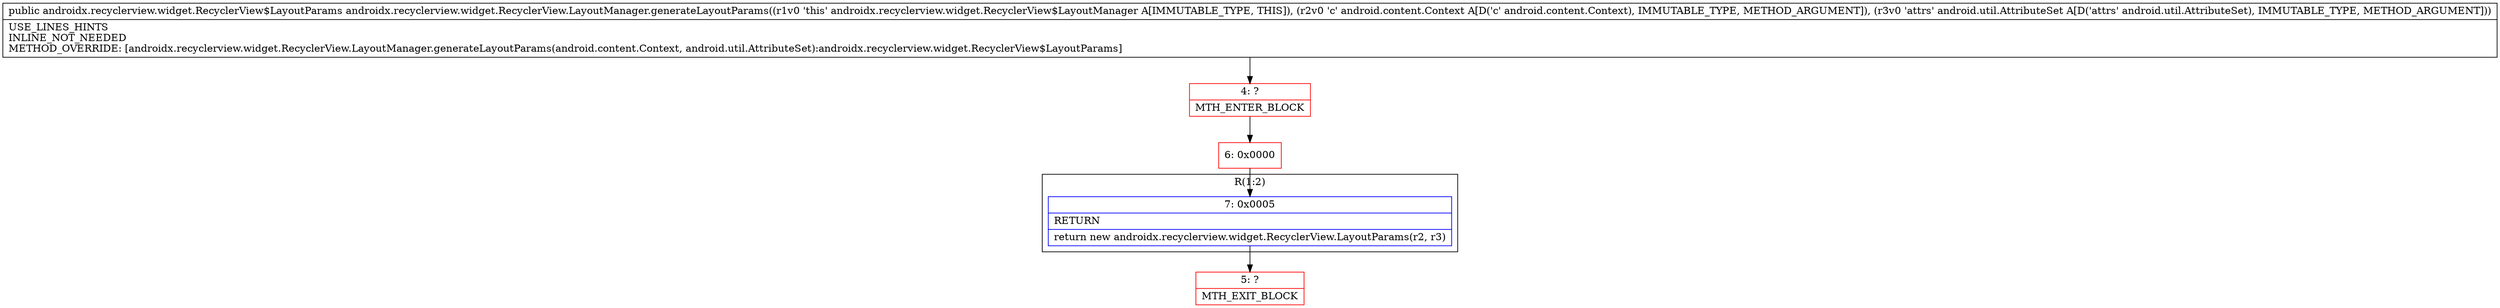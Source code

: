 digraph "CFG forandroidx.recyclerview.widget.RecyclerView.LayoutManager.generateLayoutParams(Landroid\/content\/Context;Landroid\/util\/AttributeSet;)Landroidx\/recyclerview\/widget\/RecyclerView$LayoutParams;" {
subgraph cluster_Region_1798033573 {
label = "R(1:2)";
node [shape=record,color=blue];
Node_7 [shape=record,label="{7\:\ 0x0005|RETURN\l|return new androidx.recyclerview.widget.RecyclerView.LayoutParams(r2, r3)\l}"];
}
Node_4 [shape=record,color=red,label="{4\:\ ?|MTH_ENTER_BLOCK\l}"];
Node_6 [shape=record,color=red,label="{6\:\ 0x0000}"];
Node_5 [shape=record,color=red,label="{5\:\ ?|MTH_EXIT_BLOCK\l}"];
MethodNode[shape=record,label="{public androidx.recyclerview.widget.RecyclerView$LayoutParams androidx.recyclerview.widget.RecyclerView.LayoutManager.generateLayoutParams((r1v0 'this' androidx.recyclerview.widget.RecyclerView$LayoutManager A[IMMUTABLE_TYPE, THIS]), (r2v0 'c' android.content.Context A[D('c' android.content.Context), IMMUTABLE_TYPE, METHOD_ARGUMENT]), (r3v0 'attrs' android.util.AttributeSet A[D('attrs' android.util.AttributeSet), IMMUTABLE_TYPE, METHOD_ARGUMENT]))  | USE_LINES_HINTS\lINLINE_NOT_NEEDED\lMETHOD_OVERRIDE: [androidx.recyclerview.widget.RecyclerView.LayoutManager.generateLayoutParams(android.content.Context, android.util.AttributeSet):androidx.recyclerview.widget.RecyclerView$LayoutParams]\l}"];
MethodNode -> Node_4;Node_7 -> Node_5;
Node_4 -> Node_6;
Node_6 -> Node_7;
}

